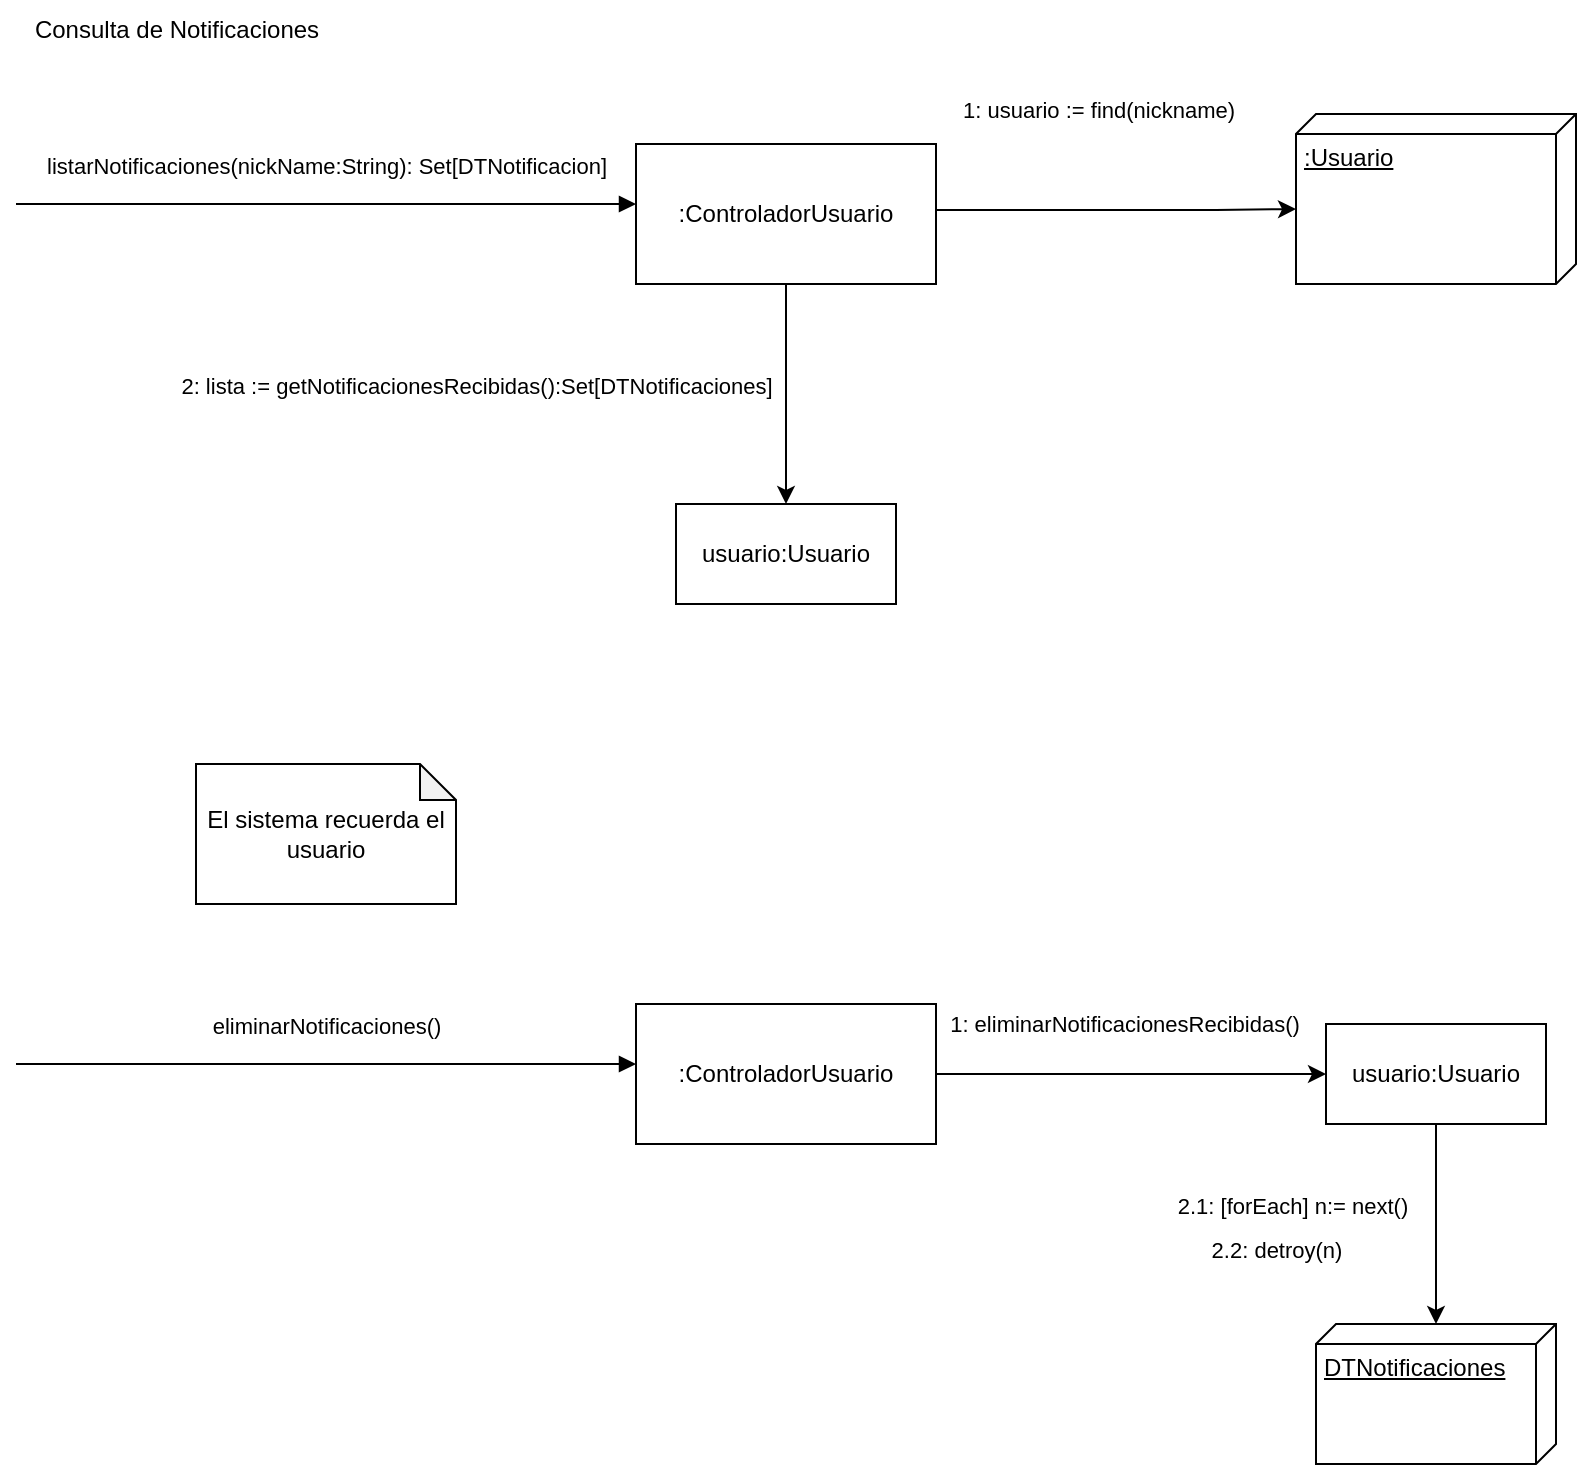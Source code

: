 <mxfile version="21.3.2" type="github">
  <diagram name="Página-1" id="pVuKzCgh_zC-l1SBALiw">
    <mxGraphModel dx="1221" dy="686" grid="1" gridSize="10" guides="1" tooltips="1" connect="1" arrows="1" fold="1" page="1" pageScale="1" pageWidth="827" pageHeight="1169" math="0" shadow="0">
      <root>
        <mxCell id="0" />
        <mxCell id="1" parent="0" />
        <mxCell id="iz9ncrYfsI0OqDkW72R0-1" value="Consulta de Notificaciones" style="text;html=1;align=center;verticalAlign=middle;resizable=0;points=[];autosize=1;strokeColor=none;fillColor=none;" parent="1" vertex="1">
          <mxGeometry x="35" y="18" width="170" height="30" as="geometry" />
        </mxCell>
        <mxCell id="iz9ncrYfsI0OqDkW72R0-2" value="listarNotificaciones(nickName:String): Set[DTNotificacion]" style="html=1;verticalAlign=bottom;endArrow=block;edgeStyle=elbowEdgeStyle;elbow=vertical;curved=0;rounded=0;" parent="1" target="iz9ncrYfsI0OqDkW72R0-3" edge="1">
          <mxGeometry y="10" width="80" relative="1" as="geometry">
            <mxPoint x="40" y="120" as="sourcePoint" />
            <mxPoint x="250" y="140" as="targetPoint" />
            <mxPoint as="offset" />
          </mxGeometry>
        </mxCell>
        <mxCell id="qWgMPe1WDwZsbeICwRtc-2" style="edgeStyle=orthogonalEdgeStyle;rounded=0;orthogonalLoop=1;jettySize=auto;html=1;entryX=0;entryY=0;entryDx=47.5;entryDy=140;entryPerimeter=0;exitX=1;exitY=0.5;exitDx=0;exitDy=0;" edge="1" parent="1" source="iz9ncrYfsI0OqDkW72R0-3" target="qWgMPe1WDwZsbeICwRtc-4">
          <mxGeometry relative="1" as="geometry">
            <mxPoint x="710" y="125" as="targetPoint" />
            <mxPoint x="550" y="140" as="sourcePoint" />
            <Array as="points">
              <mxPoint x="500" y="123" />
              <mxPoint x="640" y="123" />
            </Array>
          </mxGeometry>
        </mxCell>
        <mxCell id="qWgMPe1WDwZsbeICwRtc-3" value="1: usuario := find(nickname)" style="edgeLabel;html=1;align=center;verticalAlign=middle;resizable=0;points=[];" vertex="1" connectable="0" parent="qWgMPe1WDwZsbeICwRtc-2">
          <mxGeometry x="-0.251" y="2" relative="1" as="geometry">
            <mxPoint x="15" y="-48" as="offset" />
          </mxGeometry>
        </mxCell>
        <mxCell id="qWgMPe1WDwZsbeICwRtc-6" style="edgeStyle=orthogonalEdgeStyle;rounded=0;orthogonalLoop=1;jettySize=auto;html=1;entryX=0.5;entryY=0;entryDx=0;entryDy=0;" edge="1" parent="1" source="iz9ncrYfsI0OqDkW72R0-3" target="qWgMPe1WDwZsbeICwRtc-7">
          <mxGeometry relative="1" as="geometry">
            <mxPoint x="425" y="250" as="targetPoint" />
            <Array as="points">
              <mxPoint x="425" y="240" />
              <mxPoint x="425" y="240" />
            </Array>
          </mxGeometry>
        </mxCell>
        <mxCell id="qWgMPe1WDwZsbeICwRtc-8" value="2: lista := getNotificacionesRecibidas():Set[DTNotificaciones]" style="edgeLabel;html=1;align=center;verticalAlign=middle;resizable=0;points=[];rotation=0;" vertex="1" connectable="0" parent="qWgMPe1WDwZsbeICwRtc-6">
          <mxGeometry x="-0.158" y="2" relative="1" as="geometry">
            <mxPoint x="-157" y="4" as="offset" />
          </mxGeometry>
        </mxCell>
        <mxCell id="iz9ncrYfsI0OqDkW72R0-3" value=":ControladorUsuario" style="html=1;whiteSpace=wrap;" parent="1" vertex="1">
          <mxGeometry x="350" y="90" width="150" height="70" as="geometry" />
        </mxCell>
        <mxCell id="qWgMPe1WDwZsbeICwRtc-4" value=":Usuario" style="verticalAlign=top;align=left;spacingTop=8;spacingLeft=2;spacingRight=12;shape=cube;size=10;direction=south;fontStyle=4;html=1;whiteSpace=wrap;" vertex="1" parent="1">
          <mxGeometry x="680" y="75" width="140" height="85" as="geometry" />
        </mxCell>
        <mxCell id="qWgMPe1WDwZsbeICwRtc-7" value="usuario:Usuario" style="html=1;whiteSpace=wrap;" vertex="1" parent="1">
          <mxGeometry x="370" y="270" width="110" height="50" as="geometry" />
        </mxCell>
        <mxCell id="qWgMPe1WDwZsbeICwRtc-9" value="eliminarNotificaciones()" style="html=1;verticalAlign=bottom;endArrow=block;edgeStyle=elbowEdgeStyle;elbow=vertical;curved=0;rounded=0;" edge="1" parent="1" target="qWgMPe1WDwZsbeICwRtc-14">
          <mxGeometry y="10" width="80" relative="1" as="geometry">
            <mxPoint x="40" y="550" as="sourcePoint" />
            <mxPoint x="250" y="570" as="targetPoint" />
            <mxPoint as="offset" />
          </mxGeometry>
        </mxCell>
        <mxCell id="qWgMPe1WDwZsbeICwRtc-10" style="edgeStyle=orthogonalEdgeStyle;rounded=0;orthogonalLoop=1;jettySize=auto;html=1;entryX=0;entryY=0.5;entryDx=0;entryDy=0;" edge="1" parent="1" source="qWgMPe1WDwZsbeICwRtc-14" target="qWgMPe1WDwZsbeICwRtc-16">
          <mxGeometry relative="1" as="geometry">
            <mxPoint x="710" y="555" as="targetPoint" />
          </mxGeometry>
        </mxCell>
        <mxCell id="qWgMPe1WDwZsbeICwRtc-19" value="1: eliminarNotificacionesRecibidas()" style="edgeLabel;html=1;align=center;verticalAlign=middle;resizable=0;points=[];" vertex="1" connectable="0" parent="qWgMPe1WDwZsbeICwRtc-10">
          <mxGeometry x="-0.144" y="-2" relative="1" as="geometry">
            <mxPoint x="10" y="-27" as="offset" />
          </mxGeometry>
        </mxCell>
        <mxCell id="qWgMPe1WDwZsbeICwRtc-14" value=":ControladorUsuario" style="html=1;whiteSpace=wrap;" vertex="1" parent="1">
          <mxGeometry x="350" y="520" width="150" height="70" as="geometry" />
        </mxCell>
        <mxCell id="qWgMPe1WDwZsbeICwRtc-25" style="edgeStyle=orthogonalEdgeStyle;rounded=0;orthogonalLoop=1;jettySize=auto;html=1;" edge="1" parent="1" source="qWgMPe1WDwZsbeICwRtc-16" target="qWgMPe1WDwZsbeICwRtc-24">
          <mxGeometry relative="1" as="geometry" />
        </mxCell>
        <mxCell id="qWgMPe1WDwZsbeICwRtc-26" value="2.1: [forEach] n:= next()" style="edgeLabel;html=1;align=center;verticalAlign=middle;resizable=0;points=[];" vertex="1" connectable="0" parent="qWgMPe1WDwZsbeICwRtc-25">
          <mxGeometry x="0.289" y="-1" relative="1" as="geometry">
            <mxPoint x="-71" y="-24" as="offset" />
          </mxGeometry>
        </mxCell>
        <mxCell id="qWgMPe1WDwZsbeICwRtc-27" value="2.2: detroy(n)" style="edgeLabel;html=1;align=center;verticalAlign=middle;resizable=0;points=[];" vertex="1" connectable="0" parent="qWgMPe1WDwZsbeICwRtc-25">
          <mxGeometry x="0.26" y="-1" relative="1" as="geometry">
            <mxPoint x="-79" as="offset" />
          </mxGeometry>
        </mxCell>
        <mxCell id="qWgMPe1WDwZsbeICwRtc-16" value="usuario:Usuario" style="html=1;whiteSpace=wrap;" vertex="1" parent="1">
          <mxGeometry x="695" y="530" width="110" height="50" as="geometry" />
        </mxCell>
        <mxCell id="qWgMPe1WDwZsbeICwRtc-18" value="El sistema recuerda el usuario" style="shape=note;whiteSpace=wrap;html=1;backgroundOutline=1;darkOpacity=0.05;size=18;" vertex="1" parent="1">
          <mxGeometry x="130" y="400" width="130" height="70" as="geometry" />
        </mxCell>
        <mxCell id="qWgMPe1WDwZsbeICwRtc-24" value="DTNotificaciones" style="verticalAlign=top;align=left;spacingTop=8;spacingLeft=2;spacingRight=12;shape=cube;size=10;direction=south;fontStyle=4;html=1;whiteSpace=wrap;" vertex="1" parent="1">
          <mxGeometry x="690" y="680" width="120" height="70" as="geometry" />
        </mxCell>
      </root>
    </mxGraphModel>
  </diagram>
</mxfile>

